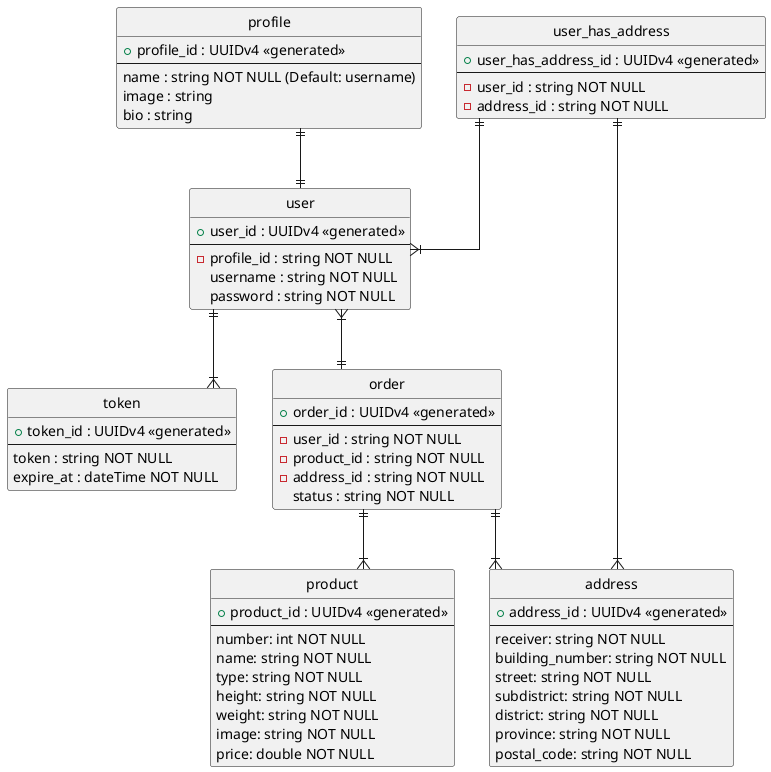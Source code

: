 @startuml Diagram
' hide the spot
hide circle

' avoid problems with angled crows feet
skinparam linetype ortho

entity "user" as user {
  + user_id : UUIDv4 <<generated>>
  --
  - profile_id : string NOT NULL
  username : string NOT NULL
  password : string NOT NULL
}

entity "token" as token {
  + token_id : UUIDv4 <<generated>>
  --
  token : string NOT NULL
  expire_at : dateTime NOT NULL
}

entity "profile" as profile {
  + profile_id : UUIDv4 <<generated>>
  --
  name : string NOT NULL (Default: username)
  image : string
  bio : string
}

entity "order" as order {
  + order_id : UUIDv4 <<generated>>
  --
  - user_id : string NOT NULL
  - product_id : string NOT NULL
  - address_id : string NOT NULL
  status : string NOT NULL
}

entity "product" as product {
  + product_id : UUIDv4 <<generated>>
  --
  number: int NOT NULL
  name: string NOT NULL
  type: string NOT NULL
  height: string NOT NULL
  weight: string NOT NULL
  image: string NOT NULL
  price: double NOT NULL
}

entity "address" as address {
  + address_id : UUIDv4 <<generated>>
  --
  receiver: string NOT NULL
  building_number: string NOT NULL
  street: string NOT NULL
  subdistrict: string NOT NULL
  district: string NOT NULL
  province: string NOT NULL
  postal_code: string NOT NULL
}

entity "user_has_address" as user_has_address {
  + user_has_address_id : UUIDv4 <<generated>>
  --
  - user_id : string NOT NULL
  - address_id : string NOT NULL
}

user ||--|{ token
profile ||--|| user

user_has_address ||--|{ user
user_has_address ||--|{ address

order ||-up-|{ user
order ||--|{ product
order ||--|{ address

@enduml